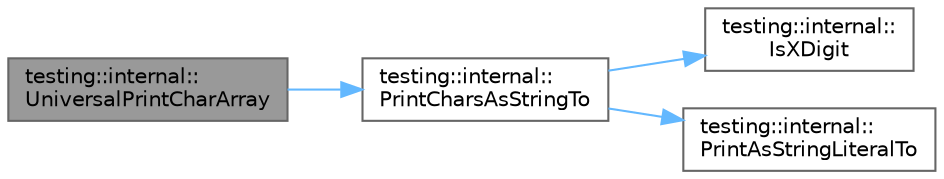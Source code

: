 digraph "testing::internal::UniversalPrintCharArray"
{
 // LATEX_PDF_SIZE
  bgcolor="transparent";
  edge [fontname=Helvetica,fontsize=10,labelfontname=Helvetica,labelfontsize=10];
  node [fontname=Helvetica,fontsize=10,shape=box,height=0.2,width=0.4];
  rankdir="LR";
  Node1 [id="Node000001",label="testing::internal::\lUniversalPrintCharArray",height=0.2,width=0.4,color="gray40", fillcolor="grey60", style="filled", fontcolor="black",tooltip=" "];
  Node1 -> Node2 [id="edge1_Node000001_Node000002",color="steelblue1",style="solid",tooltip=" "];
  Node2 [id="Node000002",label="testing::internal::\lPrintCharsAsStringTo",height=0.2,width=0.4,color="grey40", fillcolor="white", style="filled",URL="$namespacetesting_1_1internal.html#aa74d42b9fdd837ae0af3044acc77aac9",tooltip=" "];
  Node2 -> Node3 [id="edge2_Node000002_Node000003",color="steelblue1",style="solid",tooltip=" "];
  Node3 [id="Node000003",label="testing::internal::\lIsXDigit",height=0.2,width=0.4,color="grey40", fillcolor="white", style="filled",URL="$namespacetesting_1_1internal.html#aa234ef141278263fb143b616c74c86e7",tooltip=" "];
  Node2 -> Node4 [id="edge3_Node000002_Node000004",color="steelblue1",style="solid",tooltip=" "];
  Node4 [id="Node000004",label="testing::internal::\lPrintAsStringLiteralTo",height=0.2,width=0.4,color="grey40", fillcolor="white", style="filled",URL="$namespacetesting_1_1internal.html#a8c5838995d7bb9e4232b69e6bcdb9ab8",tooltip=" "];
}
